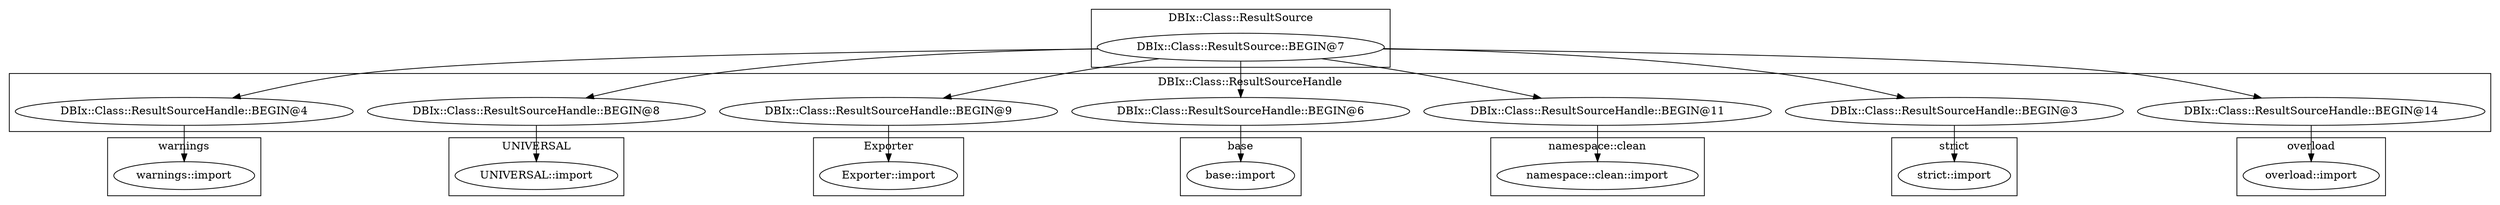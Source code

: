 digraph {
graph [overlap=false]
subgraph cluster_DBIx_Class_ResultSource {
	label="DBIx::Class::ResultSource";
	"DBIx::Class::ResultSource::BEGIN@7";
}
subgraph cluster_UNIVERSAL {
	label="UNIVERSAL";
	"UNIVERSAL::import";
}
subgraph cluster_namespace_clean {
	label="namespace::clean";
	"namespace::clean::import";
}
subgraph cluster_warnings {
	label="warnings";
	"warnings::import";
}
subgraph cluster_base {
	label="base";
	"base::import";
}
subgraph cluster_Exporter {
	label="Exporter";
	"Exporter::import";
}
subgraph cluster_overload {
	label="overload";
	"overload::import";
}
subgraph cluster_DBIx_Class_ResultSourceHandle {
	label="DBIx::Class::ResultSourceHandle";
	"DBIx::Class::ResultSourceHandle::BEGIN@4";
	"DBIx::Class::ResultSourceHandle::BEGIN@8";
	"DBIx::Class::ResultSourceHandle::BEGIN@9";
	"DBIx::Class::ResultSourceHandle::BEGIN@6";
	"DBIx::Class::ResultSourceHandle::BEGIN@11";
	"DBIx::Class::ResultSourceHandle::BEGIN@3";
	"DBIx::Class::ResultSourceHandle::BEGIN@14";
}
subgraph cluster_strict {
	label="strict";
	"strict::import";
}
"DBIx::Class::ResultSourceHandle::BEGIN@14" -> "overload::import";
"DBIx::Class::ResultSource::BEGIN@7" -> "DBIx::Class::ResultSourceHandle::BEGIN@14";
"DBIx::Class::ResultSourceHandle::BEGIN@8" -> "UNIVERSAL::import";
"DBIx::Class::ResultSource::BEGIN@7" -> "DBIx::Class::ResultSourceHandle::BEGIN@6";
"DBIx::Class::ResultSource::BEGIN@7" -> "DBIx::Class::ResultSourceHandle::BEGIN@11";
"DBIx::Class::ResultSource::BEGIN@7" -> "DBIx::Class::ResultSourceHandle::BEGIN@4";
"DBIx::Class::ResultSourceHandle::BEGIN@11" -> "namespace::clean::import";
"DBIx::Class::ResultSourceHandle::BEGIN@3" -> "strict::import";
"DBIx::Class::ResultSource::BEGIN@7" -> "DBIx::Class::ResultSourceHandle::BEGIN@9";
"DBIx::Class::ResultSourceHandle::BEGIN@9" -> "Exporter::import";
"DBIx::Class::ResultSourceHandle::BEGIN@6" -> "base::import";
"DBIx::Class::ResultSourceHandle::BEGIN@4" -> "warnings::import";
"DBIx::Class::ResultSource::BEGIN@7" -> "DBIx::Class::ResultSourceHandle::BEGIN@3";
"DBIx::Class::ResultSource::BEGIN@7" -> "DBIx::Class::ResultSourceHandle::BEGIN@8";
}
